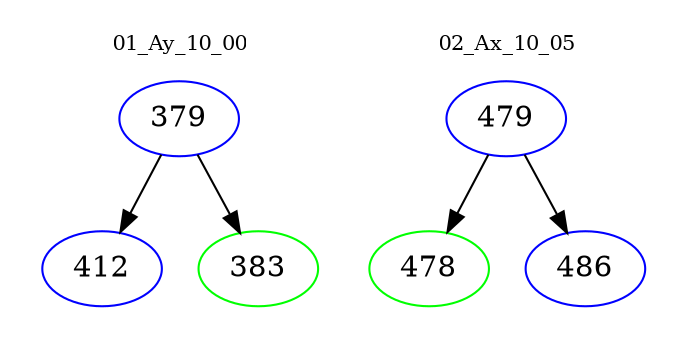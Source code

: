 digraph{
subgraph cluster_0 {
color = white
label = "01_Ay_10_00";
fontsize=10;
T0_379 [label="379", color="blue"]
T0_379 -> T0_412 [color="black"]
T0_412 [label="412", color="blue"]
T0_379 -> T0_383 [color="black"]
T0_383 [label="383", color="green"]
}
subgraph cluster_1 {
color = white
label = "02_Ax_10_05";
fontsize=10;
T1_479 [label="479", color="blue"]
T1_479 -> T1_478 [color="black"]
T1_478 [label="478", color="green"]
T1_479 -> T1_486 [color="black"]
T1_486 [label="486", color="blue"]
}
}
